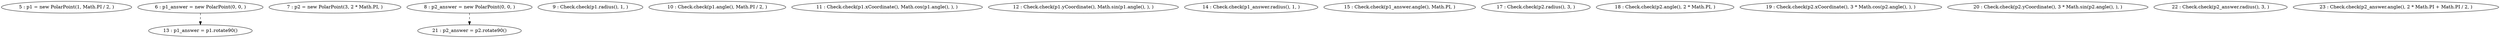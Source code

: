 digraph G {
"5 : p1 = new PolarPoint(1, Math.PI / 2, )"
"6 : p1_answer = new PolarPoint(0, 0, )"
"6 : p1_answer = new PolarPoint(0, 0, )" -> "13 : p1_answer = p1.rotate90()" [style=dashed]
"7 : p2 = new PolarPoint(3, 2 * Math.PI, )"
"8 : p2_answer = new PolarPoint(0, 0, )"
"8 : p2_answer = new PolarPoint(0, 0, )" -> "21 : p2_answer = p2.rotate90()" [style=dashed]
"9 : Check.check(p1.radius(), 1, )"
"10 : Check.check(p1.angle(), Math.PI / 2, )"
"11 : Check.check(p1.xCoordinate(), Math.cos(p1.angle(), ), )"
"12 : Check.check(p1.yCoordinate(), Math.sin(p1.angle(), ), )"
"13 : p1_answer = p1.rotate90()"
"14 : Check.check(p1_answer.radius(), 1, )"
"15 : Check.check(p1_answer.angle(), Math.PI, )"
"17 : Check.check(p2.radius(), 3, )"
"18 : Check.check(p2.angle(), 2 * Math.PI, )"
"19 : Check.check(p2.xCoordinate(), 3 * Math.cos(p2.angle(), ), )"
"20 : Check.check(p2.yCoordinate(), 3 * Math.sin(p2.angle(), ), )"
"21 : p2_answer = p2.rotate90()"
"22 : Check.check(p2_answer.radius(), 3, )"
"23 : Check.check(p2_answer.angle(), 2 * Math.PI + Math.PI / 2, )"
}